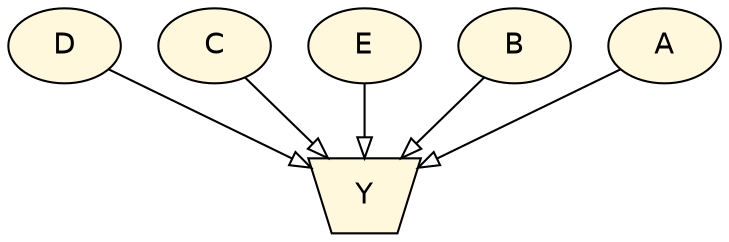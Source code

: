 digraph {
"b954857c-eb48-4f17-b762-acec741e95f9" [label="D", shape=ellipse, style=filled, fillcolor=cornsilk, fontname=Helvetica];
"b954857c-eb48-4f17-b762-acec741e95f9" -> "c6aa3fe5-92ea-408e-b04d-b3756068fec1" [taillabel="", arrowhead=onormal, fontname=Helvetica];
"c6aa3fe5-92ea-408e-b04d-b3756068fec1" [label="Y", shape=invtrapezium, style=filled, fillcolor=cornsilk, fontname=Helvetica];
"d2038e92-3695-4798-b463-f86950d20228" [label="C", shape=ellipse, style=filled, fillcolor=cornsilk, fontname=Helvetica];
"d2038e92-3695-4798-b463-f86950d20228" -> "c6aa3fe5-92ea-408e-b04d-b3756068fec1" [taillabel="", arrowhead=onormal, fontname=Helvetica];
"b0fcc008-c6dc-4f39-a56b-6e8b28c911d0" [label="E", shape=ellipse, style=filled, fillcolor=cornsilk, fontname=Helvetica];
"b0fcc008-c6dc-4f39-a56b-6e8b28c911d0" -> "c6aa3fe5-92ea-408e-b04d-b3756068fec1" [taillabel="", arrowhead=onormal, fontname=Helvetica];
"1d270064-bfde-42c4-af39-f97e12c8f6e6" [label="B", shape=ellipse, style=filled, fillcolor=cornsilk, fontname=Helvetica];
"1d270064-bfde-42c4-af39-f97e12c8f6e6" -> "c6aa3fe5-92ea-408e-b04d-b3756068fec1" [taillabel="", arrowhead=onormal, fontname=Helvetica];
"dfa96b84-0f0b-4c61-828a-b5664765fae5" [label="A", shape=ellipse, style=filled, fillcolor=cornsilk, fontname=Helvetica];
"dfa96b84-0f0b-4c61-828a-b5664765fae5" -> "c6aa3fe5-92ea-408e-b04d-b3756068fec1" [taillabel="", arrowhead=onormal, fontname=Helvetica];
}
